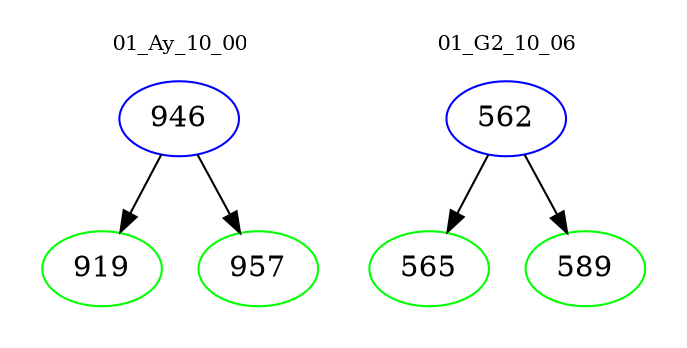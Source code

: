 digraph{
subgraph cluster_0 {
color = white
label = "01_Ay_10_00";
fontsize=10;
T0_946 [label="946", color="blue"]
T0_946 -> T0_919 [color="black"]
T0_919 [label="919", color="green"]
T0_946 -> T0_957 [color="black"]
T0_957 [label="957", color="green"]
}
subgraph cluster_1 {
color = white
label = "01_G2_10_06";
fontsize=10;
T1_562 [label="562", color="blue"]
T1_562 -> T1_565 [color="black"]
T1_565 [label="565", color="green"]
T1_562 -> T1_589 [color="black"]
T1_589 [label="589", color="green"]
}
}
